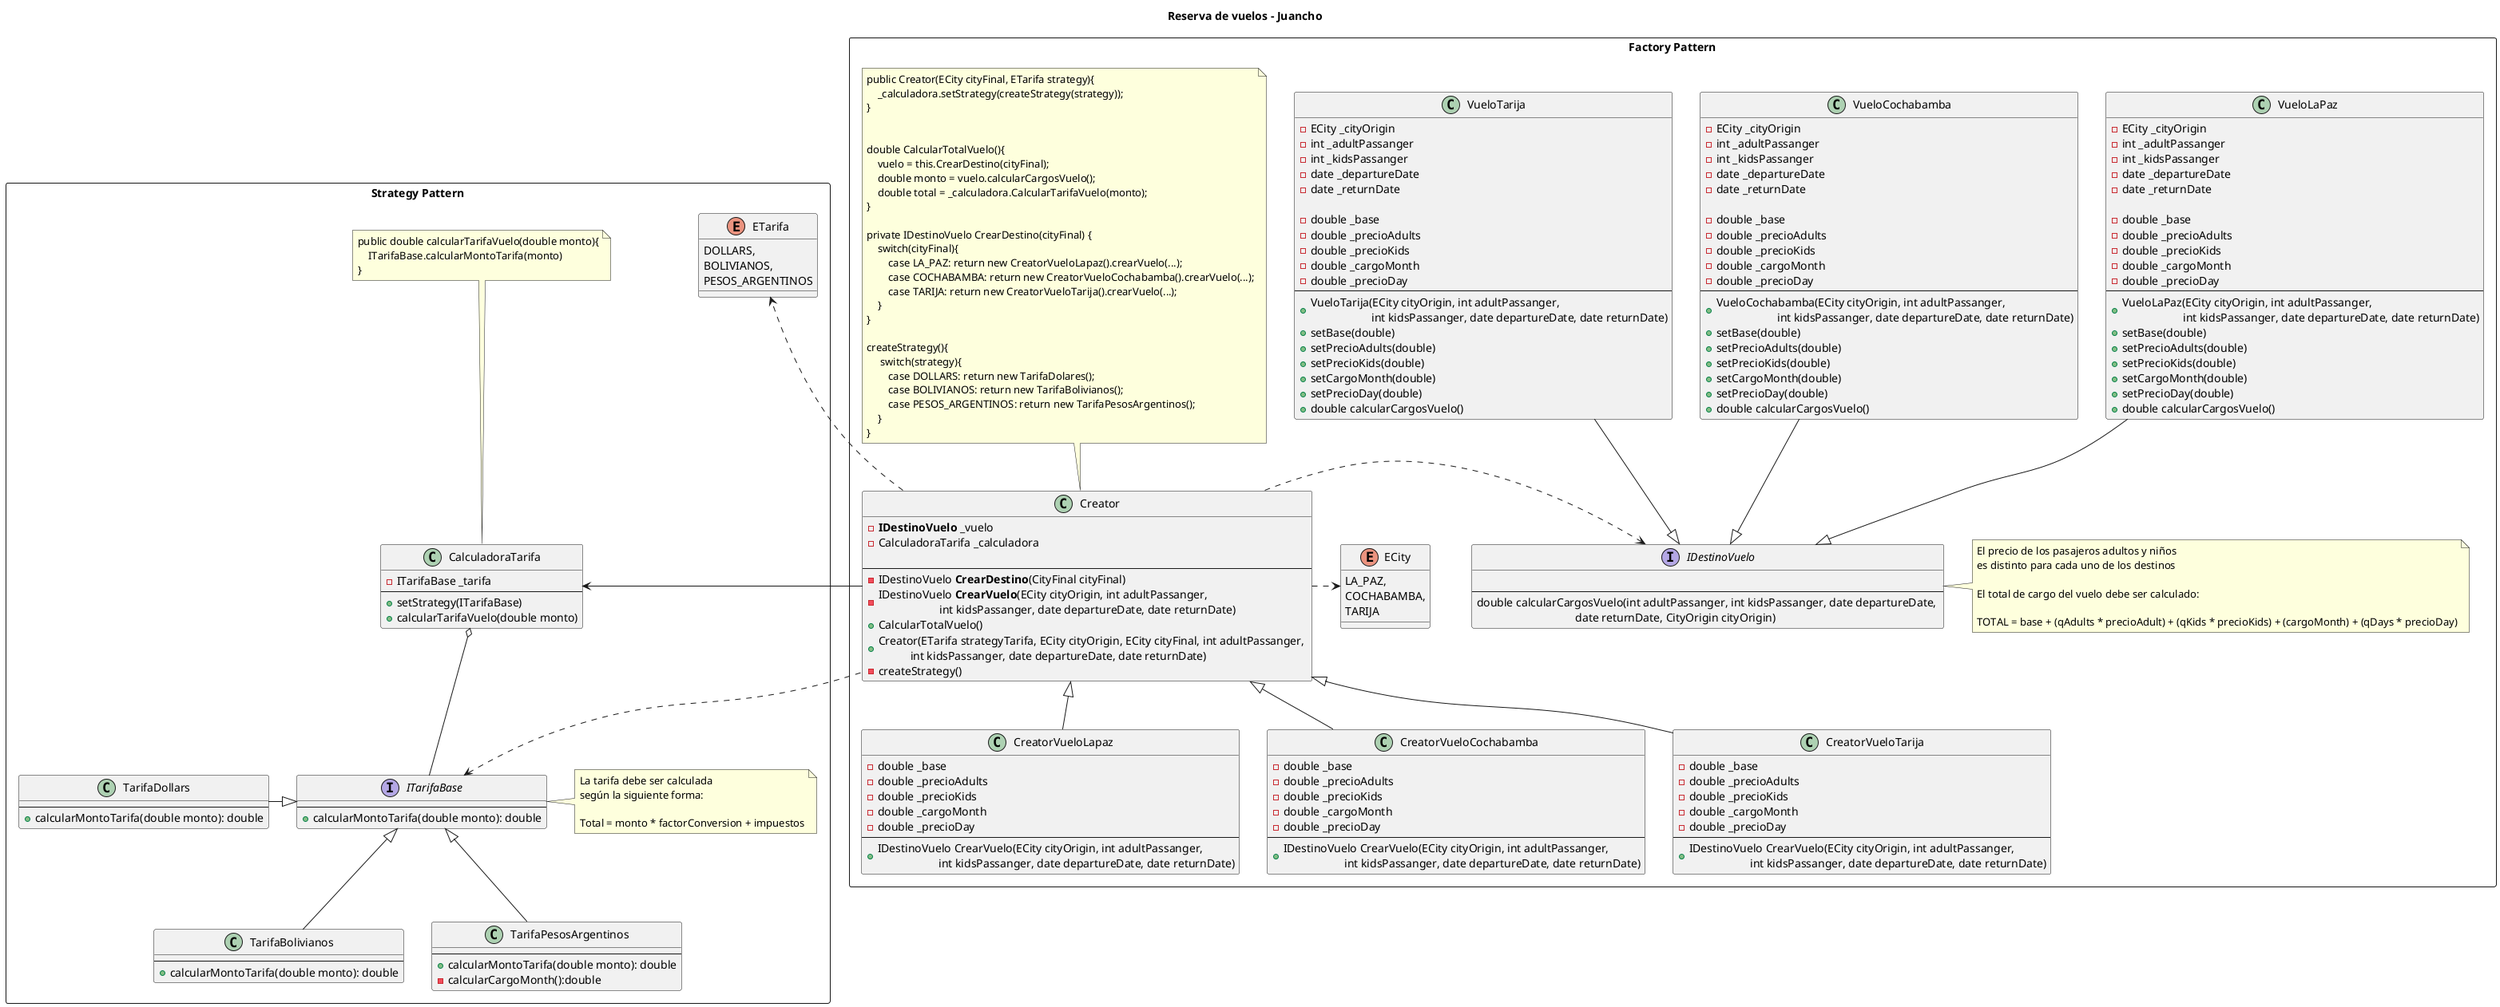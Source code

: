 @startuml "Reserva de vuelos - Juancho"
title "Reserva de vuelos - Juancho"

package "Strategy Pattern" <<Rectangle>> {
    class "CalculadoraTarifa" as calculator {
        -ITarifaBase _tarifa
        --
        +setStrategy(ITarifaBase)
        +calcularTarifaVuelo(double monto)
    }

    note top of calculator 
        public double calcularTarifaVuelo(double monto){
            ITarifaBase.calcularMontoTarifa(monto)
        }
    end note

    enum "ETarifa" as eTarifa{
        DOLLARS,
        BOLIVIANOS,
        PESOS_ARGENTINOS
    }

    interface "ITarifaBase" as baseStrategy {
        --
        +calcularMontoTarifa(double monto): double
    }

    note right of baseStrategy
        La tarifa debe ser calculada 
        según la siguiente forma:

        Total = monto * factorConversion + impuestos
    end note

    class "TarifaDollars" as dollarsStrategy {
        --
        +calcularMontoTarifa(double monto): double
    }

    class "TarifaBolivianos" as bolivianosStrategy{
        --
        +calcularMontoTarifa(double monto): double
    }

    class "TarifaPesosArgentinos" as argentinosStrategy{
        --
        +calcularMontoTarifa(double monto): double
        -calcularCargoMonth():double
    }

    calculator o-- baseStrategy 

    dollarsStrategy -|> baseStrategy
    baseStrategy <|-- bolivianosStrategy
    baseStrategy <|-- argentinosStrategy
}

package "Factory Pattern" <<Rectangle>>{
    interface "IDestinoVuelo" as destinoVuelo {
        
        --
        double calcularCargosVuelo(int adultPassanger, int kidsPassanger, date departureDate, \n                                  date returnDate, CityOrigin cityOrigin)
    }

    note right of destinoVuelo
        El precio de los pasajeros adultos y niños 
        es distinto para cada uno de los destinos

        El total de cargo del vuelo debe ser calculado:

        TOTAL = base + (qAdults * precioAdult) + (qKids * precioKids) + (cargoMonth) + (qDays * precioDay)
    end note

    class "VueloLaPaz" as vueloLaPaz{
        - ECity _cityOrigin
        - int _adultPassanger
        - int _kidsPassanger
        - date _departureDate
        - date _returnDate

        - double _base
        - double _precioAdults
        - double _precioKids
        - double _cargoMonth
        - double _precioDay
        --
        + VueloLaPaz(ECity cityOrigin, int adultPassanger, \n                     int kidsPassanger, date departureDate, date returnDate)
        + setBase(double)
        + setPrecioAdults(double)
        + setPrecioKids(double)
        + setCargoMonth(double)
        + setPrecioDay(double)
        + double calcularCargosVuelo()
    }
    class "VueloCochabamba" as vueloCocha{
        - ECity _cityOrigin
        - int _adultPassanger
        - int _kidsPassanger
        - date _departureDate
        - date _returnDate

        - double _base
        - double _precioAdults
        - double _precioKids
        - double _cargoMonth
        - double _precioDay
        --
        + VueloCochabamba(ECity cityOrigin, int adultPassanger, \n                     int kidsPassanger, date departureDate, date returnDate)
        + setBase(double)
        + setPrecioAdults(double)
        + setPrecioKids(double)
        + setCargoMonth(double)
        + setPrecioDay(double)
        + double calcularCargosVuelo()
    }
    class "VueloTarija" as vueloTarija{
        - ECity _cityOrigin
        - int _adultPassanger
        - int _kidsPassanger
        - date _departureDate
        - date _returnDate

        - double _base
        - double _precioAdults
        - double _precioKids
        - double _cargoMonth
        - double _precioDay
        --
        + VueloTarija(ECity cityOrigin, int adultPassanger, \n                     int kidsPassanger, date departureDate, date returnDate)
        + setBase(double)
        + setPrecioAdults(double)
        + setPrecioKids(double)
        + setCargoMonth(double)
        + setPrecioDay(double)
        + double calcularCargosVuelo()
    }
    enum "ECity" as eCity{
        LA_PAZ,
        COCHABAMBA,
        TARIJA
    }

    class "Creator" as creator{
        - **IDestinoVuelo** _vuelo
        - CalculadoraTarifa _calculadora
        
        --
        - IDestinoVuelo **CrearDestino**(CityFinal cityFinal)
        - IDestinoVuelo **CrearVuelo**(ECity cityOrigin, int adultPassanger, \n                     int kidsPassanger, date departureDate, date returnDate)
        + CalcularTotalVuelo()
        + Creator(ETarifa strategyTarifa, ECity cityOrigin, ECity cityFinal, int adultPassanger, \n           int kidsPassanger, date departureDate, date returnDate)
        - createStrategy()
    }

    note top of creator
        public Creator(ECity cityFinal, ETarifa strategy){
            _calculadora.setStrategy(createStrategy(strategy));
        }
        

        double CalcularTotalVuelo(){
            vuelo = this.CrearDestino(cityFinal);
            double monto = vuelo.calcularCargosVuelo();
            double total = _calculadora.CalcularTarifaVuelo(monto);
        }

        private IDestinoVuelo CrearDestino(cityFinal) {
            switch(cityFinal){
                case LA_PAZ: return new CreatorVueloLapaz().crearVuelo(...);
                case COCHABAMBA: return new CreatorVueloCochabamba().crearVuelo(...);
                case TARIJA: return new CreatorVueloTarija().crearVuelo(...);
            }
        }

        createStrategy(){
             switch(strategy){
                case DOLLARS: return new TarifaDolares();
                case BOLIVIANOS: return new TarifaBolivianos();
                case PESOS_ARGENTINOS: return new TarifaPesosArgentinos();
            }
        }
    end note

    class "CreatorVueloLapaz" as creatorLaPaz{
        - double _base
        - double _precioAdults
        - double _precioKids
        - double _cargoMonth
        - double _precioDay
        --
        + IDestinoVuelo CrearVuelo(ECity cityOrigin, int adultPassanger, \n                     int kidsPassanger, date departureDate, date returnDate)
    }

    class "CreatorVueloCochabamba" as creatorCocha{
        - double _base
        - double _precioAdults
        - double _precioKids
        - double _cargoMonth
        - double _precioDay
        --
        + IDestinoVuelo CrearVuelo(ECity cityOrigin, int adultPassanger, \n                     int kidsPassanger, date departureDate, date returnDate)
    }

    class "CreatorVueloTarija" as creatorTarija{
        - double _base
        - double _precioAdults
        - double _precioKids
        - double _cargoMonth
        - double _precioDay
        --
        + IDestinoVuelo CrearVuelo(ECity cityOrigin, int adultPassanger, \n                     int kidsPassanger, date departureDate, date returnDate)
    }

    vueloLaPaz --|> destinoVuelo
    vueloCocha --|> destinoVuelo
    vueloTarija --|> destinoVuelo

    creator <|-- creatorLaPaz
    creator <|-- creatorCocha
    creator <|-- creatorTarija

    creator .> destinoVuelo
    creator .> eCity
    creator .> eTarifa
    baseStrategy <. creator
    creator -> calculator

}

@enduml